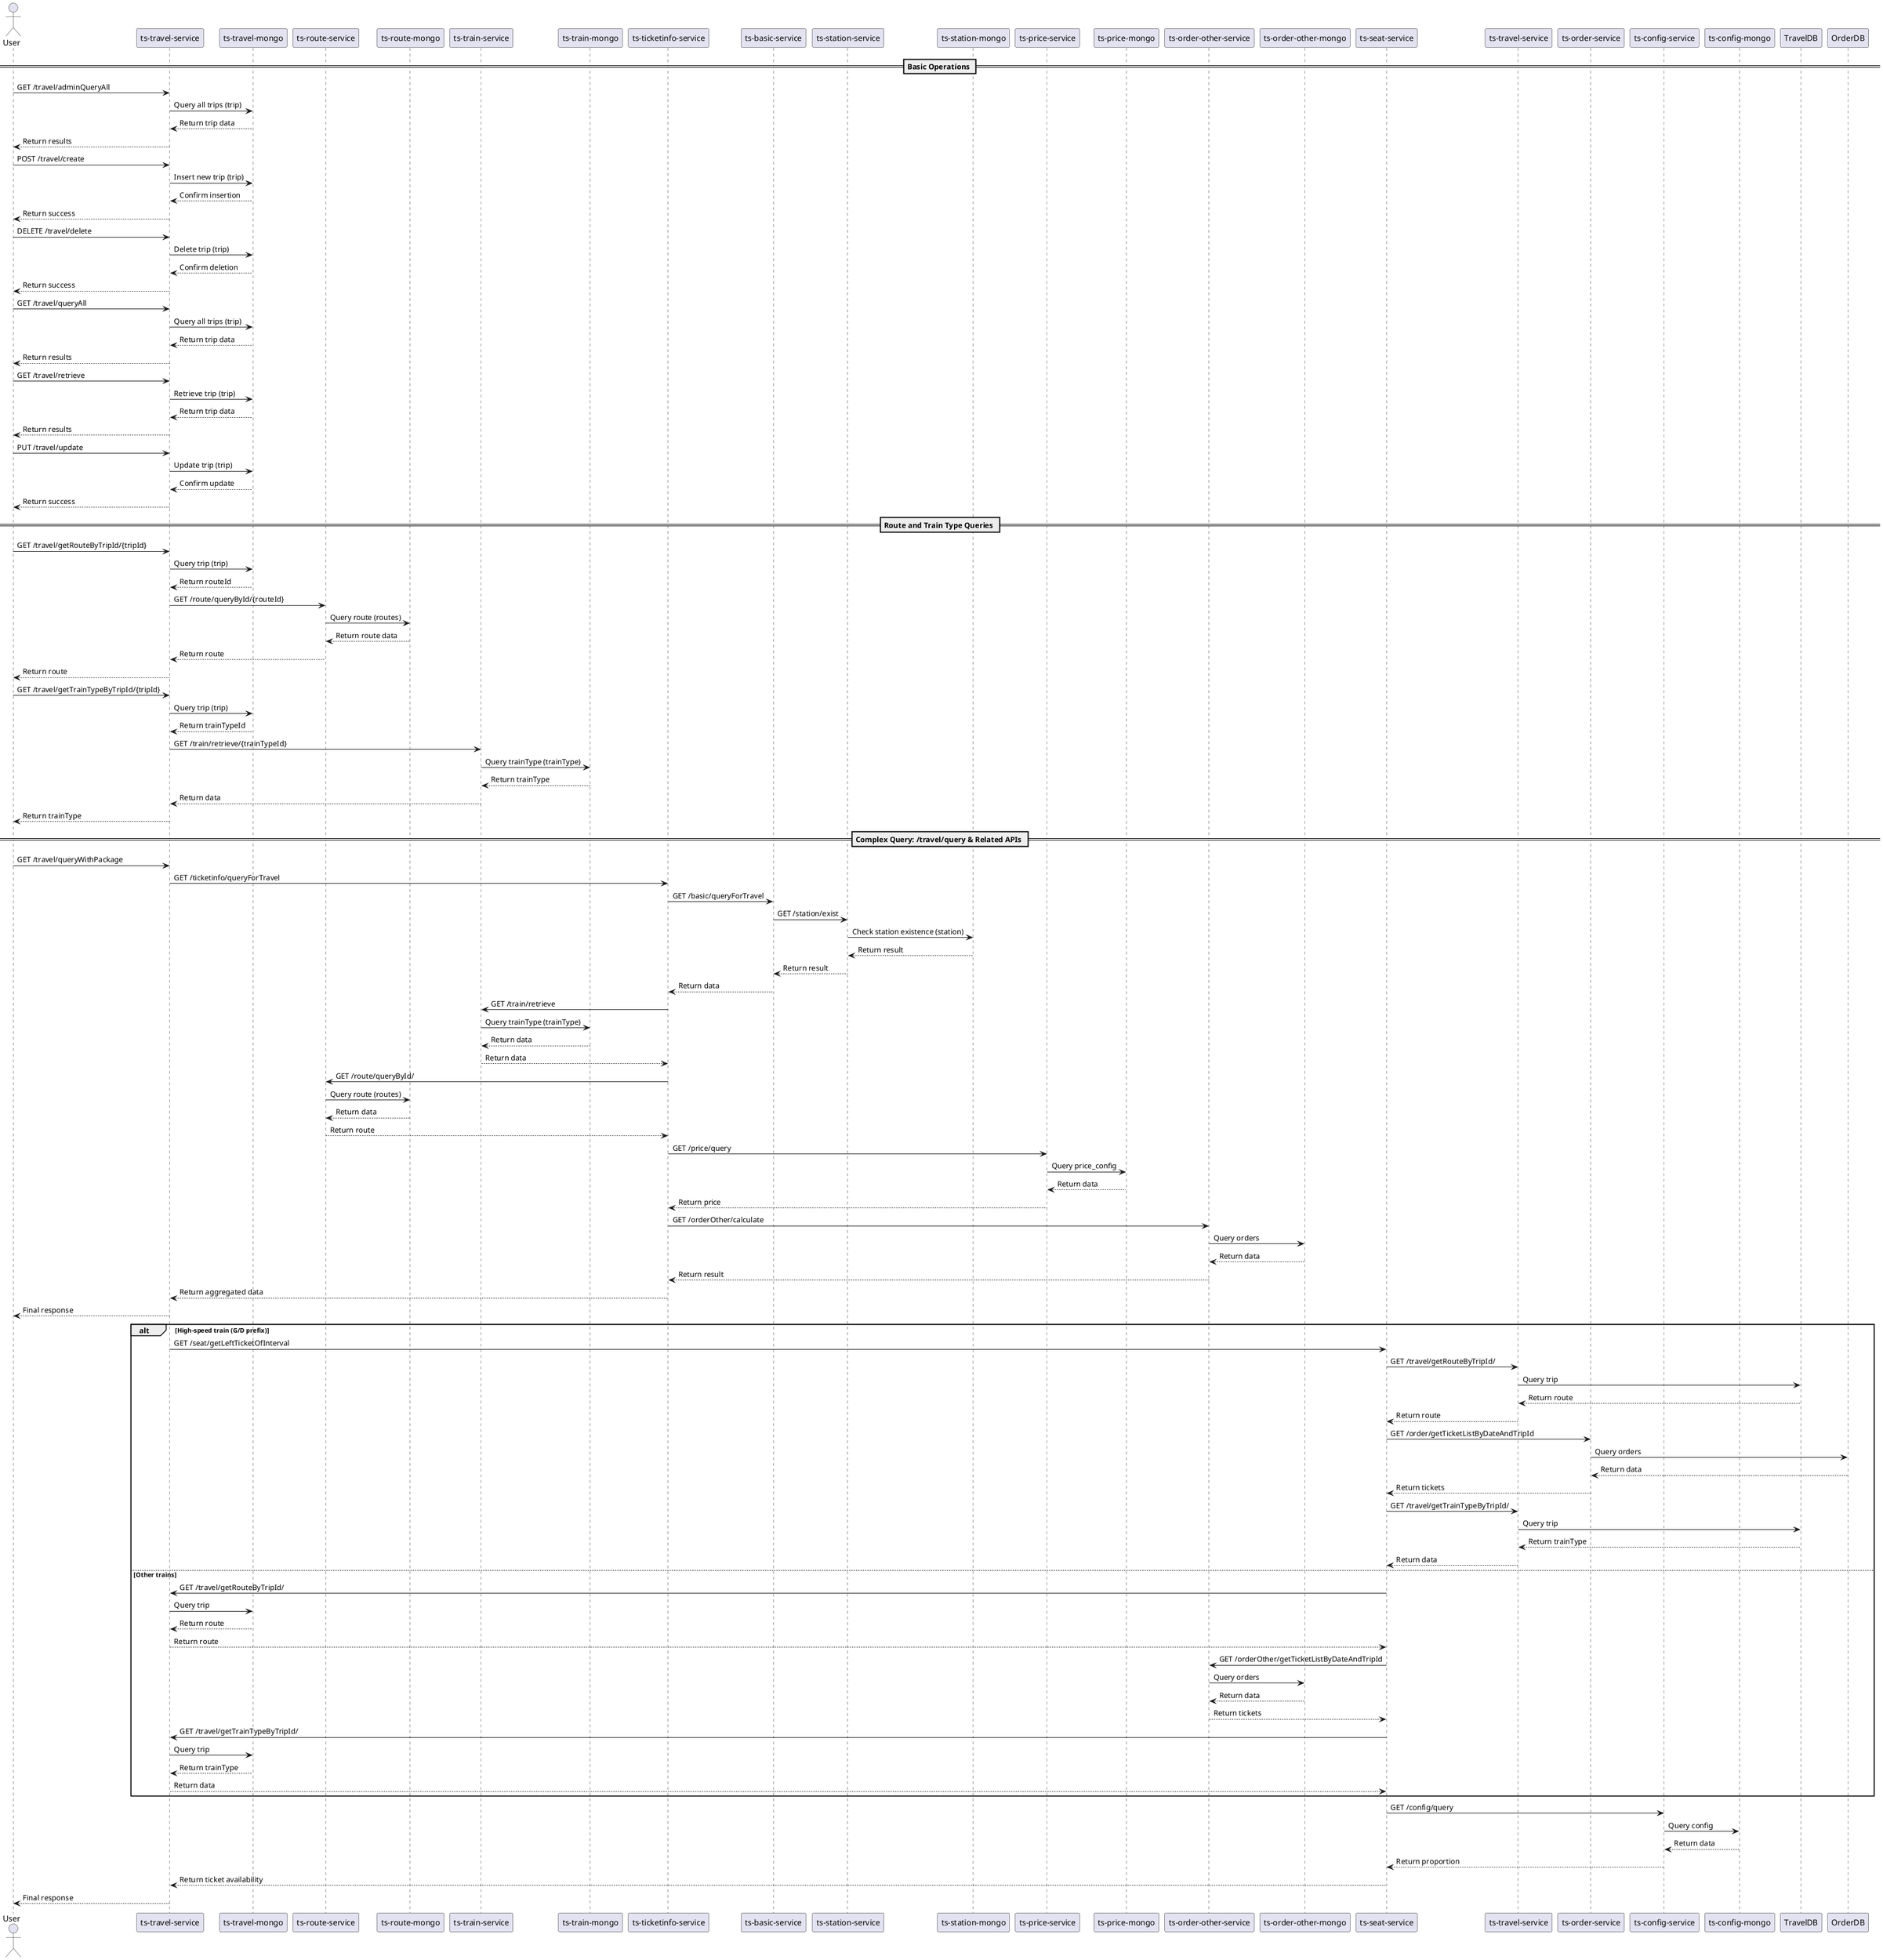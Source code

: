 @startuml
actor User
participant "ts-travel-service" as travel
participant "ts-travel-mongo" as travelDB
participant "ts-route-service" as RouteService
participant "ts-route-mongo" as RouteDB
participant "ts-train-service" as TrainService
participant "ts-train-mongo" as TrainDB
participant "ts-ticketinfo-service" as TicketInfo
participant "ts-basic-service" as BasicService
participant "ts-station-service" as StationService
participant "ts-station-mongo" as StationDB
participant "ts-price-service" as PriceService
participant "ts-price-mongo" as PriceDB
participant "ts-order-other-service" as OrderOther
participant "ts-order-other-mongo" as OrderOtherDB
participant "ts-seat-service" as SeatService
participant "ts-travel-service" as TravelService
participant "ts-order-service" as OrderService
participant "ts-config-service" as ConfigService
participant "ts-config-mongo" as ConfigDB

== Basic Operations ==

User -> travel: GET /travel/adminQueryAll
travel -> travelDB: Query all trips (trip)
travelDB --> travel: Return trip data
travel --> User: Return results

User -> travel: POST /travel/create
travel -> travelDB: Insert new trip (trip)
travelDB --> travel: Confirm insertion
travel --> User: Return success

User -> travel: DELETE /travel/delete
travel -> travelDB: Delete trip (trip)
travelDB --> travel: Confirm deletion
travel --> User: Return success

User -> travel: GET /travel/queryAll
travel -> travelDB: Query all trips (trip)
travelDB --> travel: Return trip data
travel --> User: Return results

User -> travel: GET /travel/retrieve
travel -> travelDB: Retrieve trip (trip)
travelDB --> travel: Return trip data
travel --> User: Return results

User -> travel: PUT /travel/update
travel -> travelDB: Update trip (trip)
travelDB --> travel: Confirm update
travel --> User: Return success

== Route and Train Type Queries ==

User -> travel: GET /travel/getRouteByTripId/{tripId}
travel -> travelDB: Query trip (trip)
travelDB --> travel: Return routeId
travel -> RouteService: GET /route/queryById/{routeId}
RouteService -> RouteDB: Query route (routes)
RouteDB --> RouteService: Return route data
RouteService --> travel: Return route
travel --> User: Return route

User -> travel: GET /travel/getTrainTypeByTripId/{tripId}
travel -> travelDB: Query trip (trip)
travelDB --> travel: Return trainTypeId
travel -> TrainService: GET /train/retrieve/{trainTypeId}
TrainService -> TrainDB: Query trainType (trainType)
TrainDB --> TrainService: Return trainType
TrainService --> travel: Return data
travel --> User: Return trainType

== Complex Query: /travel/query & Related APIs ==

User -> travel: GET /travel/queryWithPackage
travel -> TicketInfo: GET /ticketinfo/queryForTravel
TicketInfo -> BasicService: GET /basic/queryForTravel
BasicService -> StationService: GET /station/exist
StationService -> StationDB: Check station existence (station)
StationDB --> StationService: Return result
StationService --> BasicService: Return result
BasicService --> TicketInfo: Return data
TicketInfo -> TrainService: GET /train/retrieve
TrainService -> TrainDB: Query trainType (trainType)
TrainDB --> TrainService: Return data
TrainService --> TicketInfo: Return data
TicketInfo -> RouteService: GET /route/queryById/
RouteService -> RouteDB: Query route (routes)
RouteDB --> RouteService: Return data
RouteService --> TicketInfo: Return route
TicketInfo -> PriceService: GET /price/query
PriceService -> PriceDB: Query price_config
PriceDB --> PriceService: Return data
PriceService --> TicketInfo: Return price
TicketInfo -> OrderOther: GET /orderOther/calculate
OrderOther -> OrderOtherDB: Query orders
OrderOtherDB --> OrderOther: Return data
OrderOther --> TicketInfo: Return result
TicketInfo --> travel: Return aggregated data
travel --> User: Final response

alt High-speed train (G/D prefix)
  travel -> SeatService: GET /seat/getLeftTicketOfInterval
  SeatService -> TravelService: GET /travel/getRouteByTripId/
  TravelService -> TravelDB: Query trip
  TravelDB --> TravelService: Return route
  TravelService --> SeatService: Return route
  SeatService -> OrderService: GET /order/getTicketListByDateAndTripId
  OrderService -> OrderDB: Query orders
  OrderDB --> OrderService: Return data
  OrderService --> SeatService: Return tickets
  SeatService -> TravelService: GET /travel/getTrainTypeByTripId/
  TravelService -> TravelDB: Query trip
  TravelDB --> TravelService: Return trainType
  TravelService --> SeatService: Return data
else Other trains
  SeatService -> travel: GET /travel/getRouteByTripId/
  travel -> travelDB: Query trip
  travelDB --> travel: Return route
  travel --> SeatService: Return route
  SeatService -> OrderOther: GET /orderOther/getTicketListByDateAndTripId
  OrderOther -> OrderOtherDB: Query orders
  OrderOtherDB --> OrderOther: Return data
  OrderOther --> SeatService: Return tickets
  SeatService -> travel: GET /travel/getTrainTypeByTripId/
  travel -> travelDB: Query trip
  travelDB --> travel: Return trainType
  travel --> SeatService: Return data
end
SeatService -> ConfigService: GET /config/query
ConfigService -> ConfigDB: Query config
ConfigDB --> ConfigService: Return data
ConfigService --> SeatService: Return proportion
SeatService --> travel: Return ticket availability
travel --> User: Final response

@enduml